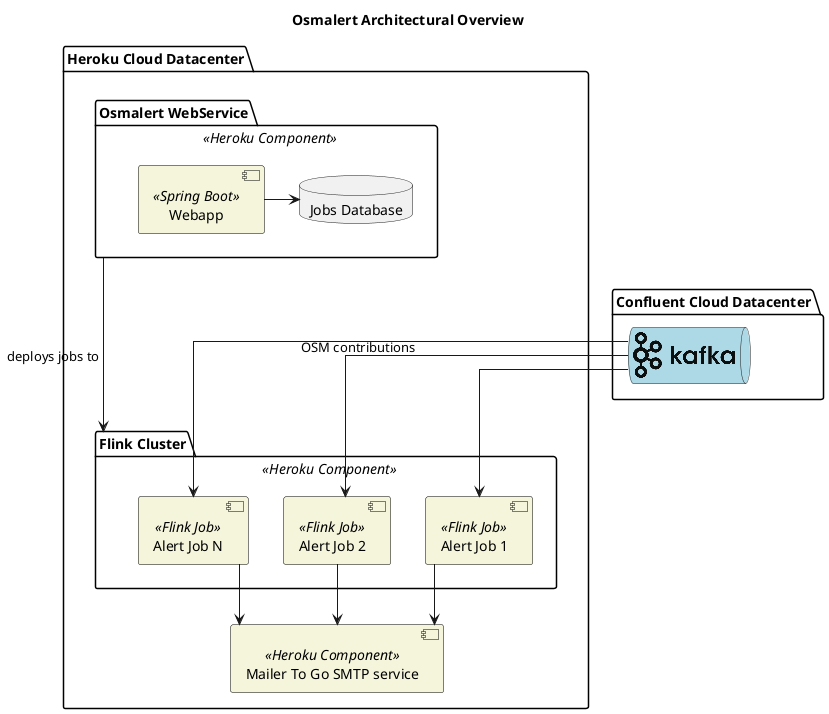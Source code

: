 @startuml
!include <logos/kafka>

title "Osmalert Architectural Overview"

skinparam linetype ortho


<style>
    queue {
      BackGroundColor #lightblue
    }

    component {
      BackGroundColor #beige
      LineColor black
    }
</style>

folder "Confluent Cloud Datacenter"  {

    queue "<$kafka>" as kafka

}


folder "Heroku Cloud Datacenter"  {

    component "Mailer To Go SMTP service" <<Heroku Component>> as mail

    "Osmalert WebService" ---> "Flink Cluster" : "deploys jobs to "

    folder "Osmalert WebService" <<Heroku Component>>  {

        database  "Jobs Database" as jobsdb

        component "Webapp" as bootapp <<Spring Boot>>

        bootapp -> jobsdb
    }

    folder "Flink Cluster" <<Heroku Component>>  {

        component "Alert Job 1" as job1 <<Flink Job>>
        component "Alert Job 2" as job2 <<Flink Job>>
        component "Alert Job N" as job3 <<Flink Job>>


        kafka --> job1
        kafka --> job2 : OSM contributions
        kafka --> job3

        job1 --> mail
        job2 --> mail
        job3 --> mail

    }


}


@enduml